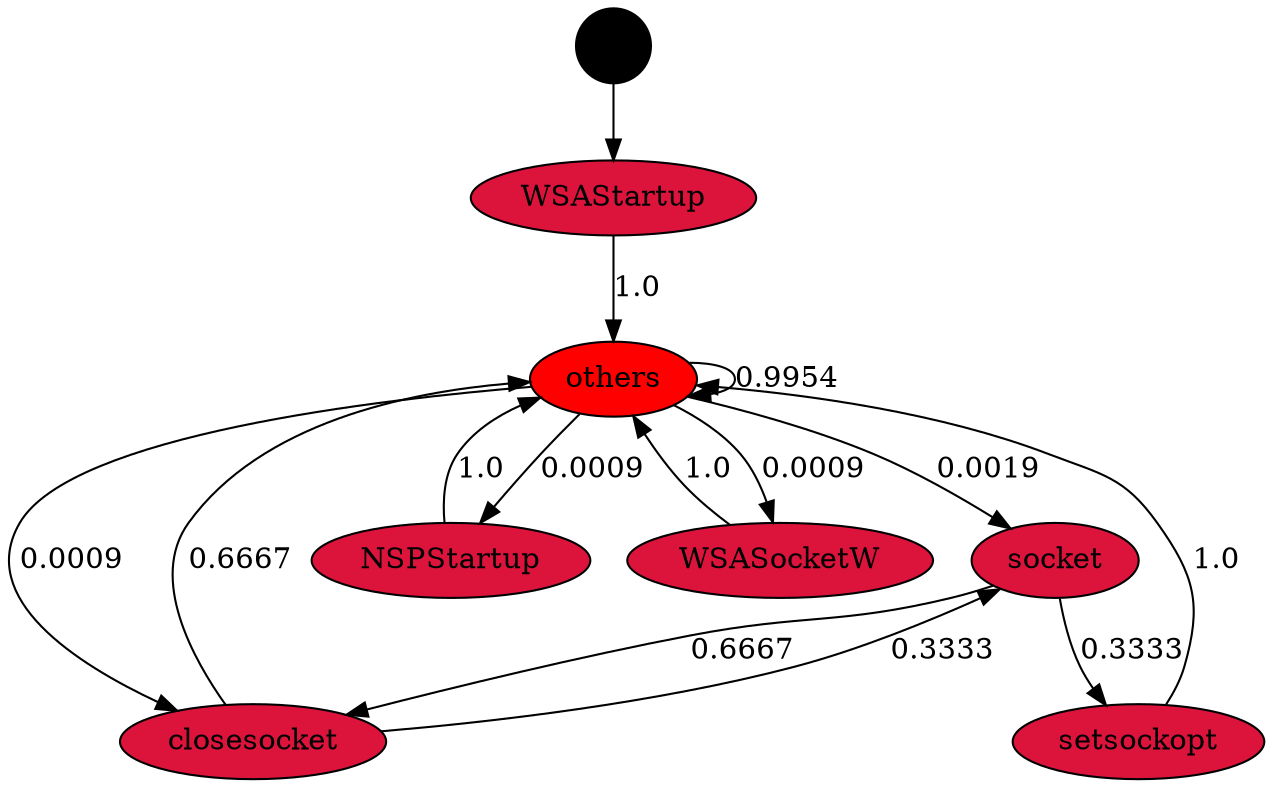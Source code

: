 digraph "./API_PER_CATEGORY/InternetConnect.exe_644_Windows Sockets (Winsock)_API_per_Category_Transition_Matrix" {
	WSAStartup [label=WSAStartup fillcolor=crimson style=filled]
	others [label=others fillcolor=red style=filled]
	WSAStartup -> others [label=1.0]
	Start [label="" fillcolor=black fontcolor=white shape=circle style=filled]
	Start -> WSAStartup
	others [label=others fillcolor=red style=filled]
	others [label=others fillcolor=red style=filled]
	others -> others [label=0.9954]
	others [label=others fillcolor=red style=filled]
	socket [label=socket fillcolor=crimson style=filled]
	others -> socket [label=0.0019]
	others [label=others fillcolor=red style=filled]
	closesocket [label=closesocket fillcolor=crimson style=filled]
	others -> closesocket [label=0.0009]
	others [label=others fillcolor=red style=filled]
	NSPStartup [label=NSPStartup fillcolor=crimson style=filled]
	others -> NSPStartup [label=0.0009]
	others [label=others fillcolor=red style=filled]
	WSASocketW [label=WSASocketW fillcolor=crimson style=filled]
	others -> WSASocketW [label=0.0009]
	socket [label=socket fillcolor=crimson style=filled]
	setsockopt [label=setsockopt fillcolor=crimson style=filled]
	socket -> setsockopt [label=0.3333]
	socket [label=socket fillcolor=crimson style=filled]
	closesocket [label=closesocket fillcolor=crimson style=filled]
	socket -> closesocket [label=0.6667]
	setsockopt [label=setsockopt fillcolor=crimson style=filled]
	others [label=others fillcolor=red style=filled]
	setsockopt -> others [label=1.0]
	closesocket [label=closesocket fillcolor=crimson style=filled]
	others [label=others fillcolor=red style=filled]
	closesocket -> others [label=0.6667]
	closesocket [label=closesocket fillcolor=crimson style=filled]
	socket [label=socket fillcolor=crimson style=filled]
	closesocket -> socket [label=0.3333]
	NSPStartup [label=NSPStartup fillcolor=crimson style=filled]
	others [label=others fillcolor=red style=filled]
	NSPStartup -> others [label=1.0]
	WSASocketW [label=WSASocketW fillcolor=crimson style=filled]
	others [label=others fillcolor=red style=filled]
	WSASocketW -> others [label=1.0]
}
